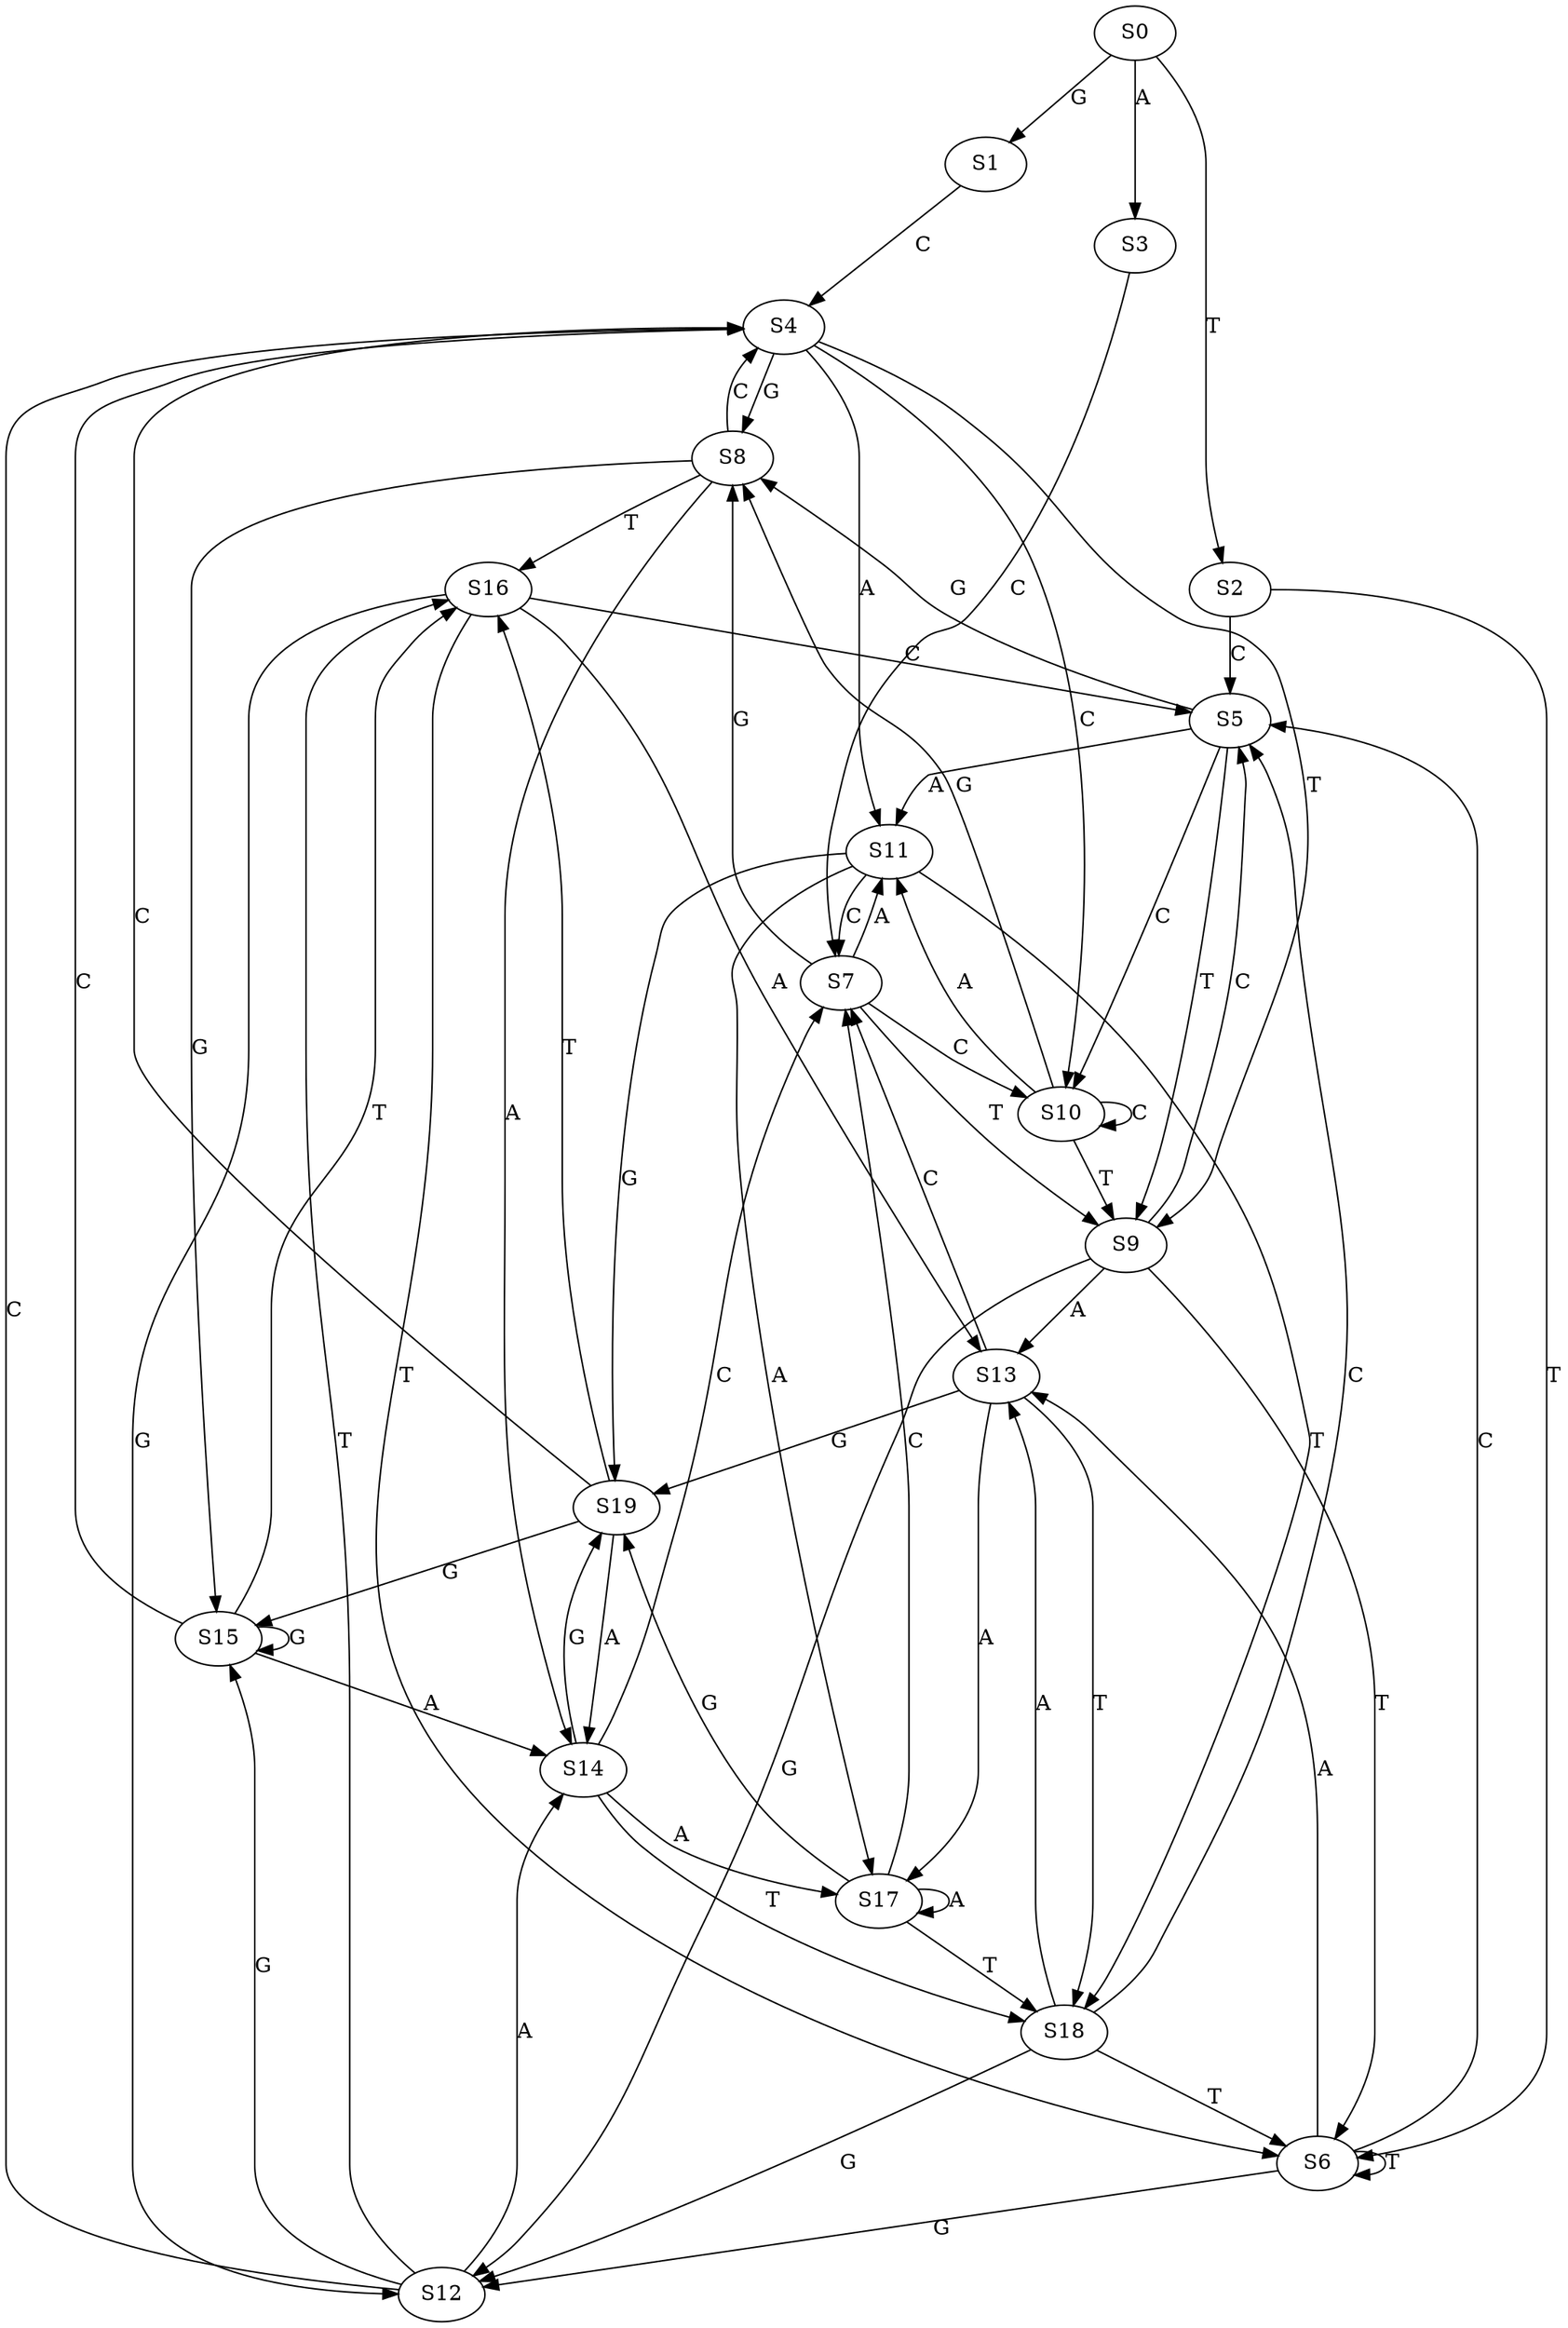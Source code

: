 strict digraph  {
	S0 -> S1 [ label = G ];
	S0 -> S2 [ label = T ];
	S0 -> S3 [ label = A ];
	S1 -> S4 [ label = C ];
	S2 -> S5 [ label = C ];
	S2 -> S6 [ label = T ];
	S3 -> S7 [ label = C ];
	S4 -> S8 [ label = G ];
	S4 -> S9 [ label = T ];
	S4 -> S10 [ label = C ];
	S4 -> S11 [ label = A ];
	S5 -> S9 [ label = T ];
	S5 -> S8 [ label = G ];
	S5 -> S10 [ label = C ];
	S5 -> S11 [ label = A ];
	S6 -> S12 [ label = G ];
	S6 -> S5 [ label = C ];
	S6 -> S13 [ label = A ];
	S6 -> S6 [ label = T ];
	S7 -> S9 [ label = T ];
	S7 -> S8 [ label = G ];
	S7 -> S10 [ label = C ];
	S7 -> S11 [ label = A ];
	S8 -> S14 [ label = A ];
	S8 -> S15 [ label = G ];
	S8 -> S4 [ label = C ];
	S8 -> S16 [ label = T ];
	S9 -> S12 [ label = G ];
	S9 -> S5 [ label = C ];
	S9 -> S6 [ label = T ];
	S9 -> S13 [ label = A ];
	S10 -> S8 [ label = G ];
	S10 -> S9 [ label = T ];
	S10 -> S10 [ label = C ];
	S10 -> S11 [ label = A ];
	S11 -> S7 [ label = C ];
	S11 -> S17 [ label = A ];
	S11 -> S18 [ label = T ];
	S11 -> S19 [ label = G ];
	S12 -> S4 [ label = C ];
	S12 -> S14 [ label = A ];
	S12 -> S15 [ label = G ];
	S12 -> S16 [ label = T ];
	S13 -> S17 [ label = A ];
	S13 -> S7 [ label = C ];
	S13 -> S19 [ label = G ];
	S13 -> S18 [ label = T ];
	S14 -> S7 [ label = C ];
	S14 -> S19 [ label = G ];
	S14 -> S17 [ label = A ];
	S14 -> S18 [ label = T ];
	S15 -> S16 [ label = T ];
	S15 -> S4 [ label = C ];
	S15 -> S14 [ label = A ];
	S15 -> S15 [ label = G ];
	S16 -> S12 [ label = G ];
	S16 -> S5 [ label = C ];
	S16 -> S6 [ label = T ];
	S16 -> S13 [ label = A ];
	S17 -> S19 [ label = G ];
	S17 -> S17 [ label = A ];
	S17 -> S7 [ label = C ];
	S17 -> S18 [ label = T ];
	S18 -> S13 [ label = A ];
	S18 -> S12 [ label = G ];
	S18 -> S6 [ label = T ];
	S18 -> S5 [ label = C ];
	S19 -> S15 [ label = G ];
	S19 -> S4 [ label = C ];
	S19 -> S16 [ label = T ];
	S19 -> S14 [ label = A ];
}
